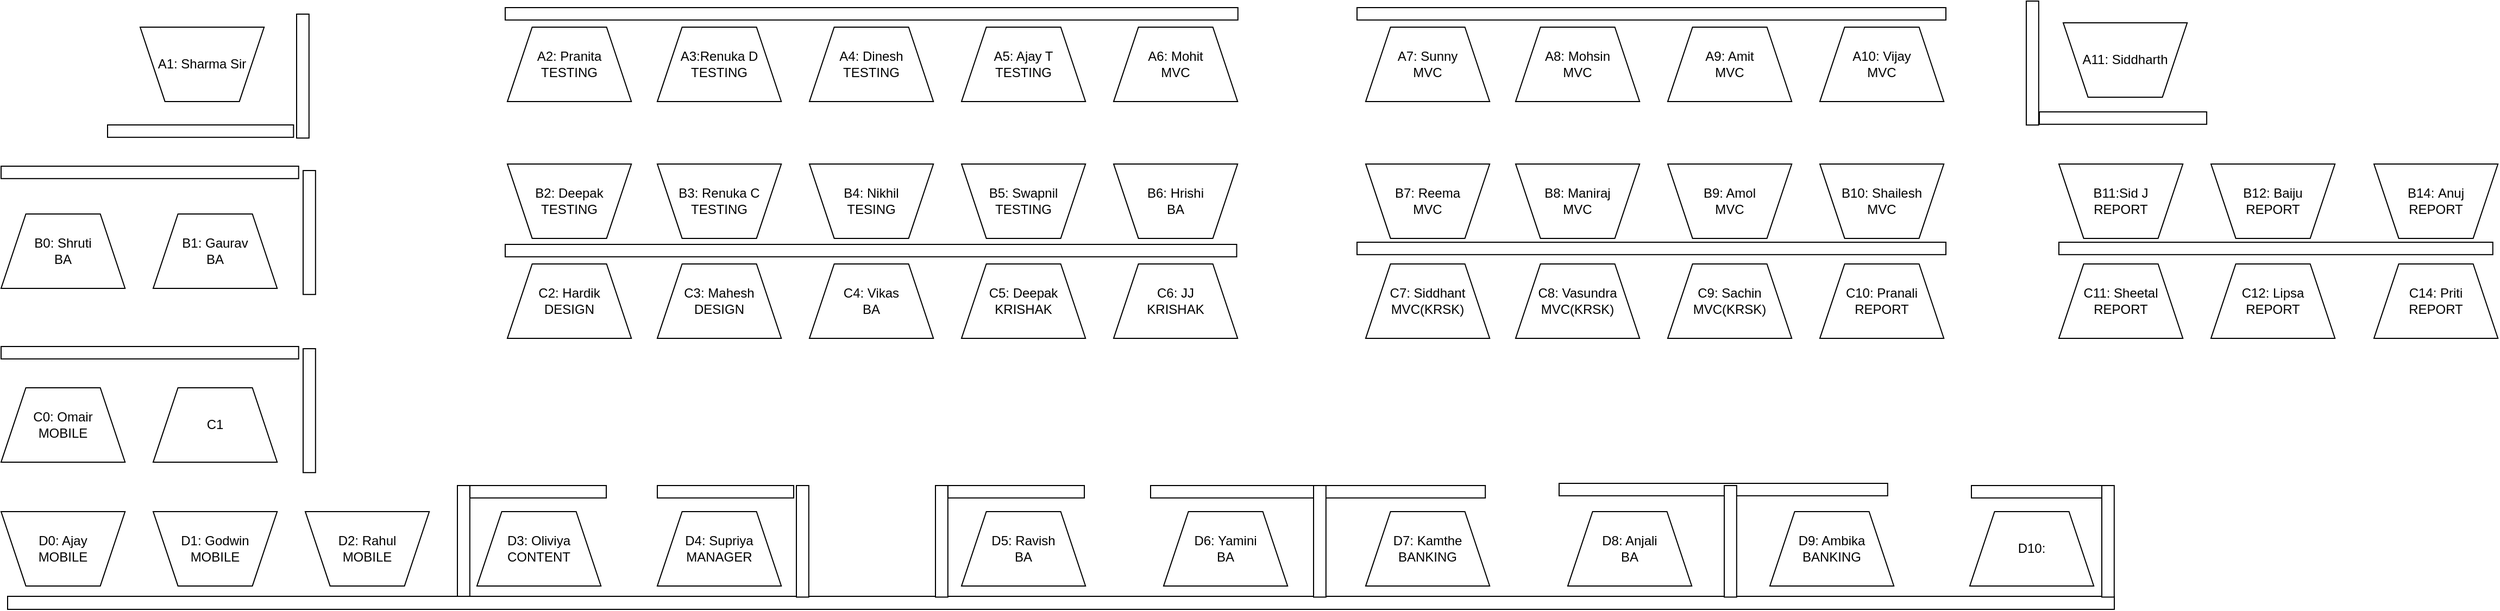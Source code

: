 <mxfile version="12.2.3" type="github" pages="1">
  <diagram id="UU16xFGlYekMvn4aixaY" name="Page-1">
    <mxGraphModel dx="3764" dy="4127" grid="1" gridSize="10" guides="1" tooltips="1" connect="1" arrows="1" fold="1" page="1" pageScale="1" pageWidth="1169" pageHeight="827" math="0" shadow="0">
      <root>
        <mxCell id="0"/>
        <mxCell id="1" parent="0"/>
        <mxCell id="57tICekwnjl2I0n6BF8x-1" value="D0: Ajay&lt;br&gt;MOBILE" style="shape=trapezoid;perimeter=trapezoidPerimeter;whiteSpace=wrap;html=1;direction=west;aspect=fixed;rotation=0;" parent="1" vertex="1">
          <mxGeometry x="-2325" y="-2720" width="114.107" height="68.464" as="geometry"/>
        </mxCell>
        <mxCell id="57tICekwnjl2I0n6BF8x-2" value="D1: Godwin&lt;br&gt;MOBILE" style="shape=trapezoid;perimeter=trapezoidPerimeter;whiteSpace=wrap;html=1;direction=west;aspect=fixed;rotation=0;" parent="1" vertex="1">
          <mxGeometry x="-2185" y="-2720" width="114.107" height="68.464" as="geometry"/>
        </mxCell>
        <mxCell id="57tICekwnjl2I0n6BF8x-3" value="D2: Rahul&lt;br&gt;MOBILE" style="shape=trapezoid;perimeter=trapezoidPerimeter;whiteSpace=wrap;html=1;direction=west;aspect=fixed;rotation=0;" parent="1" vertex="1">
          <mxGeometry x="-2045" y="-2720" width="114.107" height="68.464" as="geometry"/>
        </mxCell>
        <mxCell id="57tICekwnjl2I0n6BF8x-4" value="C0: Omair&lt;br&gt;MOBILE" style="shape=trapezoid;perimeter=trapezoidPerimeter;whiteSpace=wrap;html=1;direction=east;aspect=fixed;rotation=0;" parent="1" vertex="1">
          <mxGeometry x="-2325" y="-2834" width="114.107" height="68.464" as="geometry"/>
        </mxCell>
        <mxCell id="57tICekwnjl2I0n6BF8x-5" value="C1" style="shape=trapezoid;perimeter=trapezoidPerimeter;whiteSpace=wrap;html=1;direction=east;aspect=fixed;rotation=0;" parent="1" vertex="1">
          <mxGeometry x="-2185" y="-2834" width="114.107" height="68.464" as="geometry"/>
        </mxCell>
        <mxCell id="57tICekwnjl2I0n6BF8x-7" value="D3:&amp;nbsp;Oliviya&lt;br&gt;CONTENT" style="shape=trapezoid;perimeter=trapezoidPerimeter;whiteSpace=wrap;html=1;direction=east;aspect=fixed;rotation=0;" parent="1" vertex="1">
          <mxGeometry x="-1887" y="-2720" width="114.107" height="68.464" as="geometry"/>
        </mxCell>
        <mxCell id="57tICekwnjl2I0n6BF8x-8" value="D4:&amp;nbsp;Supriya&lt;br&gt;MANAGER" style="shape=trapezoid;perimeter=trapezoidPerimeter;whiteSpace=wrap;html=1;direction=east;aspect=fixed;rotation=0;" parent="1" vertex="1">
          <mxGeometry x="-1721" y="-2720" width="114.107" height="68.464" as="geometry"/>
        </mxCell>
        <mxCell id="57tICekwnjl2I0n6BF8x-9" value="D5:&amp;nbsp;Ravish&lt;br&gt;BA" style="shape=trapezoid;perimeter=trapezoidPerimeter;whiteSpace=wrap;html=1;direction=east;aspect=fixed;rotation=0;" parent="1" vertex="1">
          <mxGeometry x="-1441" y="-2720" width="114.107" height="68.464" as="geometry"/>
        </mxCell>
        <mxCell id="57tICekwnjl2I0n6BF8x-10" value="D6: Yamini&lt;br&gt;BA" style="shape=trapezoid;perimeter=trapezoidPerimeter;whiteSpace=wrap;html=1;direction=east;aspect=fixed;rotation=0;" parent="1" vertex="1">
          <mxGeometry x="-1255" y="-2720" width="114.107" height="68.464" as="geometry"/>
        </mxCell>
        <mxCell id="57tICekwnjl2I0n6BF8x-11" value="D7: Kamthe&lt;br&gt;BANKING" style="shape=trapezoid;perimeter=trapezoidPerimeter;whiteSpace=wrap;html=1;direction=east;aspect=fixed;rotation=0;" parent="1" vertex="1">
          <mxGeometry x="-1069" y="-2720" width="114.107" height="68.464" as="geometry"/>
        </mxCell>
        <mxCell id="57tICekwnjl2I0n6BF8x-12" value="D8: Anjali&lt;br&gt;BA" style="shape=trapezoid;perimeter=trapezoidPerimeter;whiteSpace=wrap;html=1;direction=east;aspect=fixed;rotation=0;" parent="1" vertex="1">
          <mxGeometry x="-883" y="-2720" width="114.107" height="68.464" as="geometry"/>
        </mxCell>
        <mxCell id="57tICekwnjl2I0n6BF8x-13" value="D9: Ambika&lt;br&gt;BANKING" style="shape=trapezoid;perimeter=trapezoidPerimeter;whiteSpace=wrap;html=1;direction=east;aspect=fixed;rotation=0;" parent="1" vertex="1">
          <mxGeometry x="-697" y="-2720" width="114.107" height="68.464" as="geometry"/>
        </mxCell>
        <mxCell id="57tICekwnjl2I0n6BF8x-14" value="D10:" style="shape=trapezoid;perimeter=trapezoidPerimeter;whiteSpace=wrap;html=1;direction=east;aspect=fixed;rotation=0;" parent="1" vertex="1">
          <mxGeometry x="-513" y="-2720" width="114.107" height="68.464" as="geometry"/>
        </mxCell>
        <mxCell id="57tICekwnjl2I0n6BF8x-15" value="B0: Shruti&lt;br&gt;BA" style="shape=trapezoid;perimeter=trapezoidPerimeter;whiteSpace=wrap;html=1;direction=east;aspect=fixed;rotation=0;" parent="1" vertex="1">
          <mxGeometry x="-2325" y="-2994" width="114.107" height="68.464" as="geometry"/>
        </mxCell>
        <mxCell id="57tICekwnjl2I0n6BF8x-16" value="B1: Gaurav&lt;br&gt;BA" style="shape=trapezoid;perimeter=trapezoidPerimeter;whiteSpace=wrap;html=1;direction=east;aspect=fixed;rotation=0;" parent="1" vertex="1">
          <mxGeometry x="-2185" y="-2994" width="114.107" height="68.464" as="geometry"/>
        </mxCell>
        <mxCell id="57tICekwnjl2I0n6BF8x-17" value="A1: Sharma Sir" style="shape=trapezoid;perimeter=trapezoidPerimeter;whiteSpace=wrap;html=1;direction=west;aspect=fixed;rotation=0;" parent="1" vertex="1">
          <mxGeometry x="-2197" y="-3166" width="114.107" height="68.464" as="geometry"/>
        </mxCell>
        <mxCell id="57tICekwnjl2I0n6BF8x-19" value="C2: Hardik&lt;br&gt;DESIGN" style="shape=trapezoid;perimeter=trapezoidPerimeter;whiteSpace=wrap;html=1;direction=east;aspect=fixed;rotation=0;" parent="1" vertex="1">
          <mxGeometry x="-1859" y="-2948" width="114.107" height="68.464" as="geometry"/>
        </mxCell>
        <mxCell id="57tICekwnjl2I0n6BF8x-20" value="C3: Mahesh&lt;br&gt;DESIGN" style="shape=trapezoid;perimeter=trapezoidPerimeter;whiteSpace=wrap;html=1;direction=east;aspect=fixed;rotation=0;" parent="1" vertex="1">
          <mxGeometry x="-1721" y="-2948" width="114.107" height="68.464" as="geometry"/>
        </mxCell>
        <mxCell id="57tICekwnjl2I0n6BF8x-21" value="C4:&amp;nbsp;Vikas&lt;br&gt;BA" style="shape=trapezoid;perimeter=trapezoidPerimeter;whiteSpace=wrap;html=1;direction=east;aspect=fixed;rotation=0;" parent="1" vertex="1">
          <mxGeometry x="-1581" y="-2948" width="114.107" height="68.464" as="geometry"/>
        </mxCell>
        <mxCell id="57tICekwnjl2I0n6BF8x-22" value="C5: Deepak&lt;br&gt;KRISHAK" style="shape=trapezoid;perimeter=trapezoidPerimeter;whiteSpace=wrap;html=1;direction=east;aspect=fixed;rotation=0;" parent="1" vertex="1">
          <mxGeometry x="-1441" y="-2948" width="114.107" height="68.464" as="geometry"/>
        </mxCell>
        <mxCell id="57tICekwnjl2I0n6BF8x-23" value="C6: JJ&lt;br&gt;KRISHAK" style="shape=trapezoid;perimeter=trapezoidPerimeter;whiteSpace=wrap;html=1;direction=east;aspect=fixed;rotation=0;" parent="1" vertex="1">
          <mxGeometry x="-1301" y="-2948" width="114.107" height="68.464" as="geometry"/>
        </mxCell>
        <mxCell id="57tICekwnjl2I0n6BF8x-24" value="A2:&amp;nbsp;Pranita&lt;br&gt;TESTING" style="shape=trapezoid;perimeter=trapezoidPerimeter;whiteSpace=wrap;html=1;direction=east;aspect=fixed;rotation=0;" parent="1" vertex="1">
          <mxGeometry x="-1859" y="-3166" width="114.107" height="68.464" as="geometry"/>
        </mxCell>
        <mxCell id="57tICekwnjl2I0n6BF8x-25" value="A3:Renuka D&lt;br&gt;TESTING" style="shape=trapezoid;perimeter=trapezoidPerimeter;whiteSpace=wrap;html=1;direction=east;aspect=fixed;rotation=0;" parent="1" vertex="1">
          <mxGeometry x="-1721" y="-3166" width="114.107" height="68.464" as="geometry"/>
        </mxCell>
        <mxCell id="57tICekwnjl2I0n6BF8x-26" value="A4: Dinesh&lt;br&gt;TESTING" style="shape=trapezoid;perimeter=trapezoidPerimeter;whiteSpace=wrap;html=1;direction=east;aspect=fixed;rotation=0;" parent="1" vertex="1">
          <mxGeometry x="-1581" y="-3166" width="114.107" height="68.464" as="geometry"/>
        </mxCell>
        <mxCell id="57tICekwnjl2I0n6BF8x-27" value="A5: Ajay T&lt;br&gt;TESTING" style="shape=trapezoid;perimeter=trapezoidPerimeter;whiteSpace=wrap;html=1;direction=east;aspect=fixed;rotation=0;" parent="1" vertex="1">
          <mxGeometry x="-1441" y="-3166" width="114.107" height="68.464" as="geometry"/>
        </mxCell>
        <mxCell id="57tICekwnjl2I0n6BF8x-28" value="A6: Mohit&lt;br&gt;MVC" style="shape=trapezoid;perimeter=trapezoidPerimeter;whiteSpace=wrap;html=1;direction=east;aspect=fixed;rotation=0;" parent="1" vertex="1">
          <mxGeometry x="-1301" y="-3166" width="114.107" height="68.464" as="geometry"/>
        </mxCell>
        <mxCell id="57tICekwnjl2I0n6BF8x-29" value="B2:&amp;nbsp;Deepak&lt;br&gt;TESTING" style="shape=trapezoid;perimeter=trapezoidPerimeter;whiteSpace=wrap;html=1;direction=west;aspect=fixed;rotation=0;" parent="1" vertex="1">
          <mxGeometry x="-1859" y="-3040" width="114.107" height="68.464" as="geometry"/>
        </mxCell>
        <mxCell id="57tICekwnjl2I0n6BF8x-30" value="B3:&amp;nbsp;Renuka C&lt;br&gt;TESTING" style="shape=trapezoid;perimeter=trapezoidPerimeter;whiteSpace=wrap;html=1;direction=west;aspect=fixed;rotation=0;" parent="1" vertex="1">
          <mxGeometry x="-1721" y="-3040" width="114.107" height="68.464" as="geometry"/>
        </mxCell>
        <mxCell id="57tICekwnjl2I0n6BF8x-31" value="B4: Nikhil&lt;br&gt;TESING" style="shape=trapezoid;perimeter=trapezoidPerimeter;whiteSpace=wrap;html=1;direction=west;aspect=fixed;rotation=0;" parent="1" vertex="1">
          <mxGeometry x="-1581" y="-3040" width="114.107" height="68.464" as="geometry"/>
        </mxCell>
        <mxCell id="57tICekwnjl2I0n6BF8x-32" value="B5: Swapnil&lt;br&gt;TESTING" style="shape=trapezoid;perimeter=trapezoidPerimeter;whiteSpace=wrap;html=1;direction=west;aspect=fixed;rotation=0;" parent="1" vertex="1">
          <mxGeometry x="-1441" y="-3040" width="114.107" height="68.464" as="geometry"/>
        </mxCell>
        <mxCell id="57tICekwnjl2I0n6BF8x-33" value="B6: Hrishi&lt;br&gt;BA" style="shape=trapezoid;perimeter=trapezoidPerimeter;whiteSpace=wrap;html=1;direction=west;aspect=fixed;rotation=0;" parent="1" vertex="1">
          <mxGeometry x="-1301" y="-3040" width="114.107" height="68.464" as="geometry"/>
        </mxCell>
        <mxCell id="57tICekwnjl2I0n6BF8x-34" value="C7: Siddhant&lt;br&gt;MVC(KRSK)" style="shape=trapezoid;perimeter=trapezoidPerimeter;whiteSpace=wrap;html=1;direction=east;aspect=fixed;rotation=0;" parent="1" vertex="1">
          <mxGeometry x="-1069" y="-2948" width="114.107" height="68.464" as="geometry"/>
        </mxCell>
        <mxCell id="57tICekwnjl2I0n6BF8x-35" value="C8: Vasundra&lt;br&gt;MVC(KRSK)" style="shape=trapezoid;perimeter=trapezoidPerimeter;whiteSpace=wrap;html=1;direction=east;aspect=fixed;rotation=0;" parent="1" vertex="1">
          <mxGeometry x="-931" y="-2948" width="114.107" height="68.464" as="geometry"/>
        </mxCell>
        <mxCell id="57tICekwnjl2I0n6BF8x-36" value="C9: Sachin&lt;br&gt;MVC(KRSK)" style="shape=trapezoid;perimeter=trapezoidPerimeter;whiteSpace=wrap;html=1;direction=east;aspect=fixed;rotation=0;" parent="1" vertex="1">
          <mxGeometry x="-791" y="-2948" width="114.107" height="68.464" as="geometry"/>
        </mxCell>
        <mxCell id="57tICekwnjl2I0n6BF8x-37" value="C10: Pranali&lt;br&gt;REPORT" style="shape=trapezoid;perimeter=trapezoidPerimeter;whiteSpace=wrap;html=1;direction=east;aspect=fixed;rotation=0;" parent="1" vertex="1">
          <mxGeometry x="-651" y="-2948" width="114.107" height="68.464" as="geometry"/>
        </mxCell>
        <mxCell id="57tICekwnjl2I0n6BF8x-38" value="C11: Sheetal&lt;br&gt;REPORT" style="shape=trapezoid;perimeter=trapezoidPerimeter;whiteSpace=wrap;html=1;direction=east;aspect=fixed;rotation=0;" parent="1" vertex="1">
          <mxGeometry x="-431" y="-2948" width="114.107" height="68.464" as="geometry"/>
        </mxCell>
        <mxCell id="57tICekwnjl2I0n6BF8x-39" value="A7: Sunny&lt;br&gt;MVC" style="shape=trapezoid;perimeter=trapezoidPerimeter;whiteSpace=wrap;html=1;direction=east;aspect=fixed;rotation=0;" parent="1" vertex="1">
          <mxGeometry x="-1069" y="-3166" width="114.107" height="68.464" as="geometry"/>
        </mxCell>
        <mxCell id="57tICekwnjl2I0n6BF8x-40" value="A8:&amp;nbsp;Mohsin&lt;br&gt;MVC" style="shape=trapezoid;perimeter=trapezoidPerimeter;whiteSpace=wrap;html=1;direction=east;aspect=fixed;rotation=0;" parent="1" vertex="1">
          <mxGeometry x="-931" y="-3166" width="114.107" height="68.464" as="geometry"/>
        </mxCell>
        <mxCell id="57tICekwnjl2I0n6BF8x-41" value="A9: Amit&lt;br&gt;MVC" style="shape=trapezoid;perimeter=trapezoidPerimeter;whiteSpace=wrap;html=1;direction=east;aspect=fixed;rotation=0;" parent="1" vertex="1">
          <mxGeometry x="-791" y="-3166" width="114.107" height="68.464" as="geometry"/>
        </mxCell>
        <mxCell id="57tICekwnjl2I0n6BF8x-42" value="A10:&amp;nbsp;Vijay&lt;br&gt;MVC" style="shape=trapezoid;perimeter=trapezoidPerimeter;whiteSpace=wrap;html=1;direction=east;aspect=fixed;rotation=0;" parent="1" vertex="1">
          <mxGeometry x="-651" y="-3166" width="114.107" height="68.464" as="geometry"/>
        </mxCell>
        <mxCell id="57tICekwnjl2I0n6BF8x-43" value="A11: Siddharth" style="shape=trapezoid;perimeter=trapezoidPerimeter;whiteSpace=wrap;html=1;direction=west;aspect=fixed;rotation=0;" parent="1" vertex="1">
          <mxGeometry x="-427" y="-3170" width="114.107" height="68.464" as="geometry"/>
        </mxCell>
        <mxCell id="57tICekwnjl2I0n6BF8x-44" value="B7: Reema&lt;br&gt;MVC" style="shape=trapezoid;perimeter=trapezoidPerimeter;whiteSpace=wrap;html=1;direction=west;aspect=fixed;rotation=0;" parent="1" vertex="1">
          <mxGeometry x="-1069" y="-3040" width="114.107" height="68.464" as="geometry"/>
        </mxCell>
        <mxCell id="57tICekwnjl2I0n6BF8x-45" value="B8: Maniraj&lt;br&gt;MVC" style="shape=trapezoid;perimeter=trapezoidPerimeter;whiteSpace=wrap;html=1;direction=west;aspect=fixed;rotation=0;" parent="1" vertex="1">
          <mxGeometry x="-931" y="-3040" width="114.107" height="68.464" as="geometry"/>
        </mxCell>
        <mxCell id="57tICekwnjl2I0n6BF8x-46" value="B9: Amol&lt;br&gt;MVC" style="shape=trapezoid;perimeter=trapezoidPerimeter;whiteSpace=wrap;html=1;direction=west;aspect=fixed;rotation=0;" parent="1" vertex="1">
          <mxGeometry x="-791" y="-3040" width="114.107" height="68.464" as="geometry"/>
        </mxCell>
        <mxCell id="57tICekwnjl2I0n6BF8x-47" value="B10: Shailesh&lt;br&gt;MVC" style="shape=trapezoid;perimeter=trapezoidPerimeter;whiteSpace=wrap;html=1;direction=west;aspect=fixed;rotation=0;" parent="1" vertex="1">
          <mxGeometry x="-651" y="-3040" width="114.107" height="68.464" as="geometry"/>
        </mxCell>
        <mxCell id="57tICekwnjl2I0n6BF8x-48" value="B11:Sid J&lt;br&gt;REPORT" style="shape=trapezoid;perimeter=trapezoidPerimeter;whiteSpace=wrap;html=1;direction=west;aspect=fixed;rotation=0;" parent="1" vertex="1">
          <mxGeometry x="-431" y="-3040" width="114.107" height="68.464" as="geometry"/>
        </mxCell>
        <mxCell id="57tICekwnjl2I0n6BF8x-49" value="C12: Lipsa&lt;br&gt;REPORT" style="shape=trapezoid;perimeter=trapezoidPerimeter;whiteSpace=wrap;html=1;direction=east;aspect=fixed;rotation=0;" parent="1" vertex="1">
          <mxGeometry x="-291" y="-2948" width="114.107" height="68.464" as="geometry"/>
        </mxCell>
        <mxCell id="57tICekwnjl2I0n6BF8x-51" value="B12: Baiju&lt;br&gt;REPORT" style="shape=trapezoid;perimeter=trapezoidPerimeter;whiteSpace=wrap;html=1;direction=west;aspect=fixed;rotation=0;" parent="1" vertex="1">
          <mxGeometry x="-291" y="-3040" width="114.107" height="68.464" as="geometry"/>
        </mxCell>
        <mxCell id="57tICekwnjl2I0n6BF8x-52" value="C14: Priti&lt;br&gt;REPORT" style="shape=trapezoid;perimeter=trapezoidPerimeter;whiteSpace=wrap;html=1;direction=east;aspect=fixed;rotation=0;" parent="1" vertex="1">
          <mxGeometry x="-141" y="-2948" width="114.107" height="68.464" as="geometry"/>
        </mxCell>
        <mxCell id="57tICekwnjl2I0n6BF8x-53" value="B14:&amp;nbsp;Anuj&lt;br&gt;REPORT" style="shape=trapezoid;perimeter=trapezoidPerimeter;whiteSpace=wrap;html=1;direction=west;aspect=fixed;rotation=0;" parent="1" vertex="1">
          <mxGeometry x="-141" y="-3040" width="114.107" height="68.464" as="geometry"/>
        </mxCell>
        <mxCell id="57tICekwnjl2I0n6BF8x-56" value="" style="rounded=0;whiteSpace=wrap;html=1;aspect=fixed;rotation=0;" parent="1" vertex="1">
          <mxGeometry x="-2227" y="-3076" width="171.16" height="11.411" as="geometry"/>
        </mxCell>
        <mxCell id="57tICekwnjl2I0n6BF8x-57" value="" style="rounded=0;whiteSpace=wrap;html=1;aspect=fixed;rotation=0;" parent="1" vertex="1">
          <mxGeometry x="-2325" y="-3038" width="273.856" height="11.411" as="geometry"/>
        </mxCell>
        <mxCell id="57tICekwnjl2I0n6BF8x-58" value="" style="rounded=0;whiteSpace=wrap;html=1;aspect=fixed;rotation=0;" parent="1" vertex="1">
          <mxGeometry x="-2325" y="-2872" width="273.856" height="11.411" as="geometry"/>
        </mxCell>
        <mxCell id="57tICekwnjl2I0n6BF8x-59" value="" style="rounded=0;whiteSpace=wrap;html=1;aspect=fixed;rotation=0;" parent="1" vertex="1">
          <mxGeometry x="-1861" y="-2966" width="673.229" height="11.411" as="geometry"/>
        </mxCell>
        <mxCell id="57tICekwnjl2I0n6BF8x-60" value="" style="rounded=0;whiteSpace=wrap;html=1;aspect=fixed;rotation=0;" parent="1" vertex="1">
          <mxGeometry x="-1077" y="-2968" width="542.006" height="11.411" as="geometry"/>
        </mxCell>
        <mxCell id="57tICekwnjl2I0n6BF8x-61" value="" style="rounded=0;whiteSpace=wrap;html=1;aspect=fixed;rotation=0;" parent="1" vertex="1">
          <mxGeometry x="-431" y="-2968" width="399.373" height="11.411" as="geometry"/>
        </mxCell>
        <mxCell id="57tICekwnjl2I0n6BF8x-62" value="" style="rounded=0;whiteSpace=wrap;html=1;aspect=fixed;rotation=0;" parent="1" vertex="1">
          <mxGeometry x="-1893.5" y="-2744" width="125.517" height="11.411" as="geometry"/>
        </mxCell>
        <mxCell id="57tICekwnjl2I0n6BF8x-63" value="" style="rounded=0;whiteSpace=wrap;html=1;aspect=fixed;rotation=0;" parent="1" vertex="1">
          <mxGeometry x="-1721" y="-2744" width="125.517" height="11.411" as="geometry"/>
        </mxCell>
        <mxCell id="57tICekwnjl2I0n6BF8x-64" value="" style="rounded=0;whiteSpace=wrap;html=1;aspect=fixed;rotation=0;" parent="1" vertex="1">
          <mxGeometry x="-1453.5" y="-2744" width="125.517" height="11.411" as="geometry"/>
        </mxCell>
        <mxCell id="57tICekwnjl2I0n6BF8x-65" value="" style="rounded=0;whiteSpace=wrap;html=1;aspect=fixed;rotation=0;" parent="1" vertex="1">
          <mxGeometry x="-1267" y="-2744" width="308.088" height="11.411" as="geometry"/>
        </mxCell>
        <mxCell id="57tICekwnjl2I0n6BF8x-67" value="" style="rounded=0;whiteSpace=wrap;html=1;aspect=fixed;rotation=0;" parent="1" vertex="1">
          <mxGeometry x="-891" y="-2746" width="302.382" height="11.411" as="geometry"/>
        </mxCell>
        <mxCell id="57tICekwnjl2I0n6BF8x-68" value="" style="rounded=0;whiteSpace=wrap;html=1;aspect=fixed;rotation=0;" parent="1" vertex="1">
          <mxGeometry x="-511.5" y="-2744" width="125.517" height="11.411" as="geometry"/>
        </mxCell>
        <mxCell id="57tICekwnjl2I0n6BF8x-69" value="" style="rounded=0;whiteSpace=wrap;html=1;aspect=fixed;rotation=0;" parent="1" vertex="1">
          <mxGeometry x="-449" y="-3088" width="154.044" height="11.411" as="geometry"/>
        </mxCell>
        <mxCell id="57tICekwnjl2I0n6BF8x-70" value="" style="rounded=0;whiteSpace=wrap;html=1;aspect=fixed;rotation=0;" parent="1" vertex="1">
          <mxGeometry x="-1077" y="-3184" width="542.006" height="11.411" as="geometry"/>
        </mxCell>
        <mxCell id="57tICekwnjl2I0n6BF8x-71" value="" style="rounded=0;whiteSpace=wrap;html=1;aspect=fixed;rotation=0;" parent="1" vertex="1">
          <mxGeometry x="-1861" y="-3184" width="674.37" height="11.411" as="geometry"/>
        </mxCell>
        <mxCell id="57tICekwnjl2I0n6BF8x-72" value="" style="rounded=0;whiteSpace=wrap;html=1;direction=south;aspect=fixed;rotation=0;" parent="1" vertex="1">
          <mxGeometry x="-2053" y="-3178" width="11.411" height="114.107" as="geometry"/>
        </mxCell>
        <mxCell id="57tICekwnjl2I0n6BF8x-73" value="" style="rounded=0;whiteSpace=wrap;html=1;direction=south;aspect=fixed;rotation=0;" parent="1" vertex="1">
          <mxGeometry x="-2047" y="-3034" width="11.411" height="114.107" as="geometry"/>
        </mxCell>
        <mxCell id="57tICekwnjl2I0n6BF8x-74" value="" style="rounded=0;whiteSpace=wrap;html=1;direction=south;aspect=fixed;rotation=0;" parent="1" vertex="1">
          <mxGeometry x="-2047" y="-2870" width="11.411" height="114.107" as="geometry"/>
        </mxCell>
        <mxCell id="57tICekwnjl2I0n6BF8x-75" value="" style="rounded=0;whiteSpace=wrap;html=1;direction=south;aspect=fixed;rotation=0;" parent="1" vertex="1">
          <mxGeometry x="-1905" y="-2744" width="11.411" height="102.696" as="geometry"/>
        </mxCell>
        <mxCell id="57tICekwnjl2I0n6BF8x-76" value="" style="rounded=0;whiteSpace=wrap;html=1;aspect=fixed;rotation=0;" parent="1" vertex="1">
          <mxGeometry x="-2319" y="-2642" width="1939" height="12" as="geometry"/>
        </mxCell>
        <mxCell id="57tICekwnjl2I0n6BF8x-77" value="" style="rounded=0;whiteSpace=wrap;html=1;direction=south;aspect=fixed;rotation=0;" parent="1" vertex="1">
          <mxGeometry x="-461" y="-3190" width="11.411" height="114.107" as="geometry"/>
        </mxCell>
        <mxCell id="57tICekwnjl2I0n6BF8x-80" value="" style="rounded=0;whiteSpace=wrap;html=1;direction=south;aspect=fixed;rotation=0;" parent="1" vertex="1">
          <mxGeometry x="-1593" y="-2744" width="11.411" height="102.696" as="geometry"/>
        </mxCell>
        <mxCell id="57tICekwnjl2I0n6BF8x-81" value="" style="rounded=0;whiteSpace=wrap;html=1;direction=south;aspect=fixed;rotation=0;" parent="1" vertex="1">
          <mxGeometry x="-1465" y="-2744" width="11.411" height="102.696" as="geometry"/>
        </mxCell>
        <mxCell id="57tICekwnjl2I0n6BF8x-83" value="" style="rounded=0;whiteSpace=wrap;html=1;direction=south;aspect=fixed;rotation=0;" parent="1" vertex="1">
          <mxGeometry x="-1117" y="-2744" width="11.411" height="102.696" as="geometry"/>
        </mxCell>
        <mxCell id="57tICekwnjl2I0n6BF8x-84" value="" style="rounded=0;whiteSpace=wrap;html=1;direction=south;aspect=fixed;rotation=0;" parent="1" vertex="1">
          <mxGeometry x="-739" y="-2744" width="11.411" height="102.696" as="geometry"/>
        </mxCell>
        <mxCell id="57tICekwnjl2I0n6BF8x-85" value="" style="rounded=0;whiteSpace=wrap;html=1;direction=south;aspect=fixed;rotation=0;" parent="1" vertex="1">
          <mxGeometry x="-391.5" y="-2744" width="11.411" height="102.696" as="geometry"/>
        </mxCell>
      </root>
    </mxGraphModel>
  </diagram>
</mxfile>
